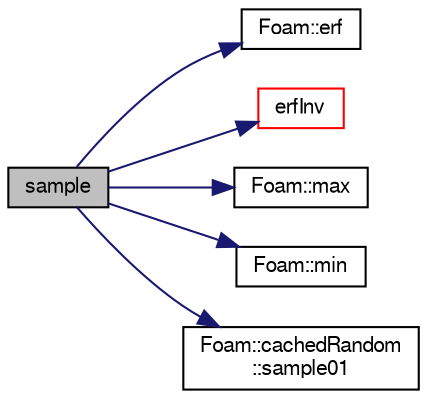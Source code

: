 digraph "sample"
{
  bgcolor="transparent";
  edge [fontname="FreeSans",fontsize="10",labelfontname="FreeSans",labelfontsize="10"];
  node [fontname="FreeSans",fontsize="10",shape=record];
  rankdir="LR";
  Node116 [label="sample",height=0.2,width=0.4,color="black", fillcolor="grey75", style="filled", fontcolor="black"];
  Node116 -> Node117 [color="midnightblue",fontsize="10",style="solid",fontname="FreeSans"];
  Node117 [label="Foam::erf",height=0.2,width=0.4,color="black",URL="$a21124.html#a4ca8212bed8b44f128676f95c4d62bf3"];
  Node116 -> Node118 [color="midnightblue",fontsize="10",style="solid",fontname="FreeSans"];
  Node118 [label="erfInv",height=0.2,width=0.4,color="red",URL="$a23658.html#a31ffd6a096a2003dff272251dc6fd926"];
  Node116 -> Node126 [color="midnightblue",fontsize="10",style="solid",fontname="FreeSans"];
  Node126 [label="Foam::max",height=0.2,width=0.4,color="black",URL="$a21124.html#ac993e906cf2774ae77e666bc24e81733"];
  Node116 -> Node127 [color="midnightblue",fontsize="10",style="solid",fontname="FreeSans"];
  Node127 [label="Foam::min",height=0.2,width=0.4,color="black",URL="$a21124.html#a253e112ad2d56d96230ff39ea7f442dc"];
  Node116 -> Node128 [color="midnightblue",fontsize="10",style="solid",fontname="FreeSans"];
  Node128 [label="Foam::cachedRandom\l::sample01",height=0.2,width=0.4,color="black",URL="$a28134.html#a69e8ec3910ef84b36df7af5b8e692c0a",tooltip="Return a sample whose components lie in the range 0-1. "];
}
